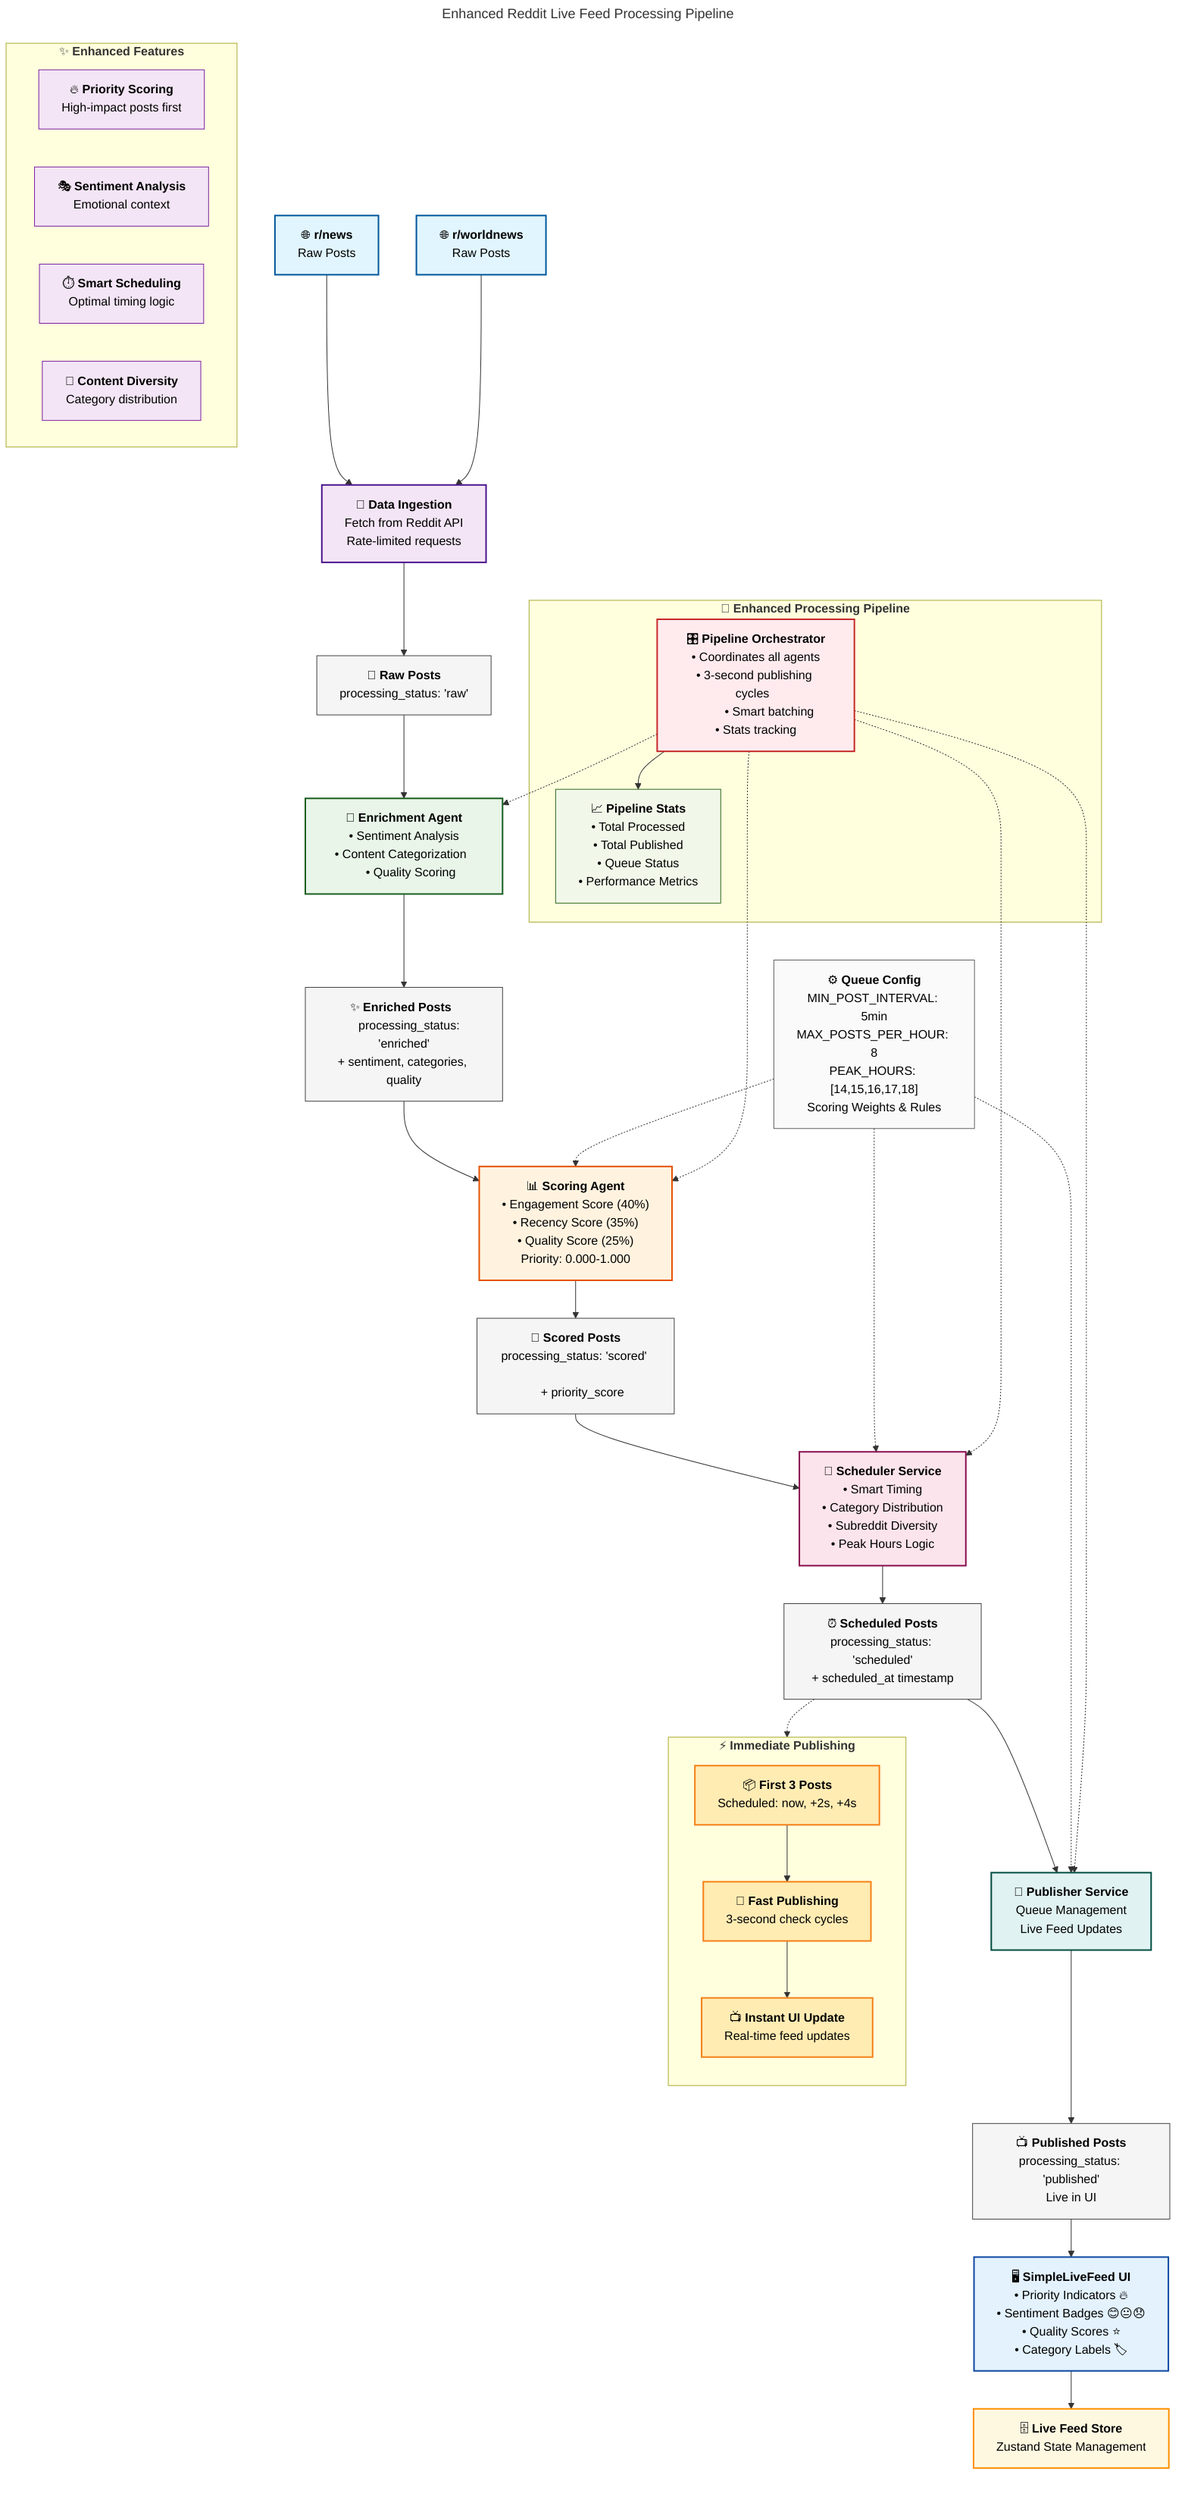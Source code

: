 ---
title: Enhanced Reddit Live Feed Processing Pipeline
---
flowchart TD
    %% Data Sources
    RN["`🌐 **r/news**
    Raw Posts`"]:::source
    RW["`🌐 **r/worldnews** 
    Raw Posts`"]:::source
    
    %% Main Pipeline Components
    DI["`📡 **Data Ingestion**
    Fetch from Reddit API
    Rate-limited requests`"]:::ingestion
    
    EA["`🧠 **Enrichment Agent**
    • Sentiment Analysis
    • Content Categorization  
    • Quality Scoring`"]:::enrichment
    
    SA["`📊 **Scoring Agent**
    • Engagement Score (40%)
    • Recency Score (35%)
    • Quality Score (25%)
    Priority: 0.000-1.000`"]:::scoring
    
    SS["`📅 **Scheduler Service**
    • Smart Timing
    • Category Distribution
    • Subreddit Diversity
    • Peak Hours Logic`"]:::scheduler
    
    PS["`📢 **Publisher Service**
    Queue Management
    Live Feed Updates`"]:::publisher
    
    %% Processing States
    RAW["`📝 **Raw Posts**
    processing_status: 'raw'`"]:::state
    
    ENR["`✨ **Enriched Posts**  
    processing_status: 'enriched'
    + sentiment, categories, quality`"]:::state
    
    SCR["`🎯 **Scored Posts**
    processing_status: 'scored'  
    + priority_score`"]:::state
    
    SCH["`⏰ **Scheduled Posts**
    processing_status: 'scheduled'
    + scheduled_at timestamp`"]:::state
    
    PUB["`📺 **Published Posts**
    processing_status: 'published'
    Live in UI`"]:::state
    
    %% UI Components  
    UI["`🖥️ **SimpleLiveFeed UI**
    • Priority Indicators 🔥
    • Sentiment Badges 😊😐😞
    • Quality Scores ⭐
    • Category Labels 🏷️`"]:::ui
    
    STORE["`🗄️ **Live Feed Store**
    Zustand State Management`"]:::store
    
    %% Configuration
    CONFIG["`⚙️ **Queue Config**
    MIN_POST_INTERVAL: 5min
    MAX_POSTS_PER_HOUR: 8
    PEAK_HOURS: [14,15,16,17,18]
    Scoring Weights & Rules`"]:::config
    
    %% Data Flow
    RN --> DI
    RW --> DI
    DI --> RAW
    
    RAW --> EA
    EA --> ENR
    
    ENR --> SA  
    SA --> SCR
    
    SCR --> SS
    SS --> SCH
    
    SCH --> PS
    PS --> PUB
    
    PUB --> UI
    UI --> STORE
    
    %% Configuration connections
    CONFIG -.-> SS
    CONFIG -.-> PS
    CONFIG -.-> SA
    
    %% Processing Pipeline Container
    subgraph EPP ["`🔄 **Enhanced Processing Pipeline**`"]
        direction TB
        PIPELINE["`🎛️ **Pipeline Orchestrator**
        • Coordinates all agents
        • 3-second publishing cycles  
        • Smart batching
        • Stats tracking`"]:::pipeline
        
        STATS["`📈 **Pipeline Stats**
        • Total Processed
        • Total Published
        • Queue Status
        • Performance Metrics`"]:::stats
        
        PIPELINE --> STATS
    end
    
    %% Pipeline coordinates everything
    PIPELINE -.-> EA
    PIPELINE -.-> SA
    PIPELINE -.-> SS
    PIPELINE -.-> PS
    
    %% Special Features
    subgraph FEATURES ["`✨ **Enhanced Features**`"]
        direction LR
        F1["`🔥 **Priority Scoring**
        High-impact posts first`"]:::feature
        F2["`🎭 **Sentiment Analysis** 
        Emotional context`"]:::feature
        F3["`⏱️ **Smart Scheduling**
        Optimal timing logic`"]:::feature
        F4["`🌈 **Content Diversity**
        Category distribution`"]:::feature
    end
    
    %% Immediate Publishing Logic
    subgraph IMMEDIATE ["`⚡ **Immediate Publishing**`"]
        direction TB
        IMM1["`📦 **First 3 Posts**
        Scheduled: now, +2s, +4s`"]:::immediate
        IMM2["`🚀 **Fast Publishing**
        3-second check cycles`"]:::immediate
        IMM3["`📺 **Instant UI Update**
        Real-time feed updates`"]:::immediate
        
        IMM1 --> IMM2 --> IMM3
    end
    
    SCH -.-> IMMEDIATE
    
    %% Styling
    classDef source fill:#e1f5fe,stroke:#01579b,stroke-width:2px,color:#000
    classDef ingestion fill:#f3e5f5,stroke:#4a148c,stroke-width:2px,color:#000
    classDef enrichment fill:#e8f5e8,stroke:#1b5e20,stroke-width:2px,color:#000  
    classDef scoring fill:#fff3e0,stroke:#e65100,stroke-width:2px,color:#000
    classDef scheduler fill:#fce4ec,stroke:#880e4f,stroke-width:2px,color:#000
    classDef publisher fill:#e0f2f1,stroke:#004d40,stroke-width:2px,color:#000
    classDef state fill:#f5f5f5,stroke:#424242,stroke-width:1px,color:#000
    classDef ui fill:#e3f2fd,stroke:#0d47a1,stroke-width:2px,color:#000
    classDef store fill:#fff8e1,stroke:#ff8f00,stroke-width:2px,color:#000
    classDef config fill:#fafafa,stroke:#616161,stroke-width:1px,color:#000
    classDef pipeline fill:#ffebee,stroke:#c62828,stroke-width:2px,color:#000
    classDef stats fill:#f1f8e9,stroke:#33691e,stroke-width:1px,color:#000
    classDef feature fill:#f3e5f5,stroke:#7b1fa2,stroke-width:1px,color:#000
    classDef immediate fill:#ffecb3,stroke:#f57f17,stroke-width:2px,color:#000